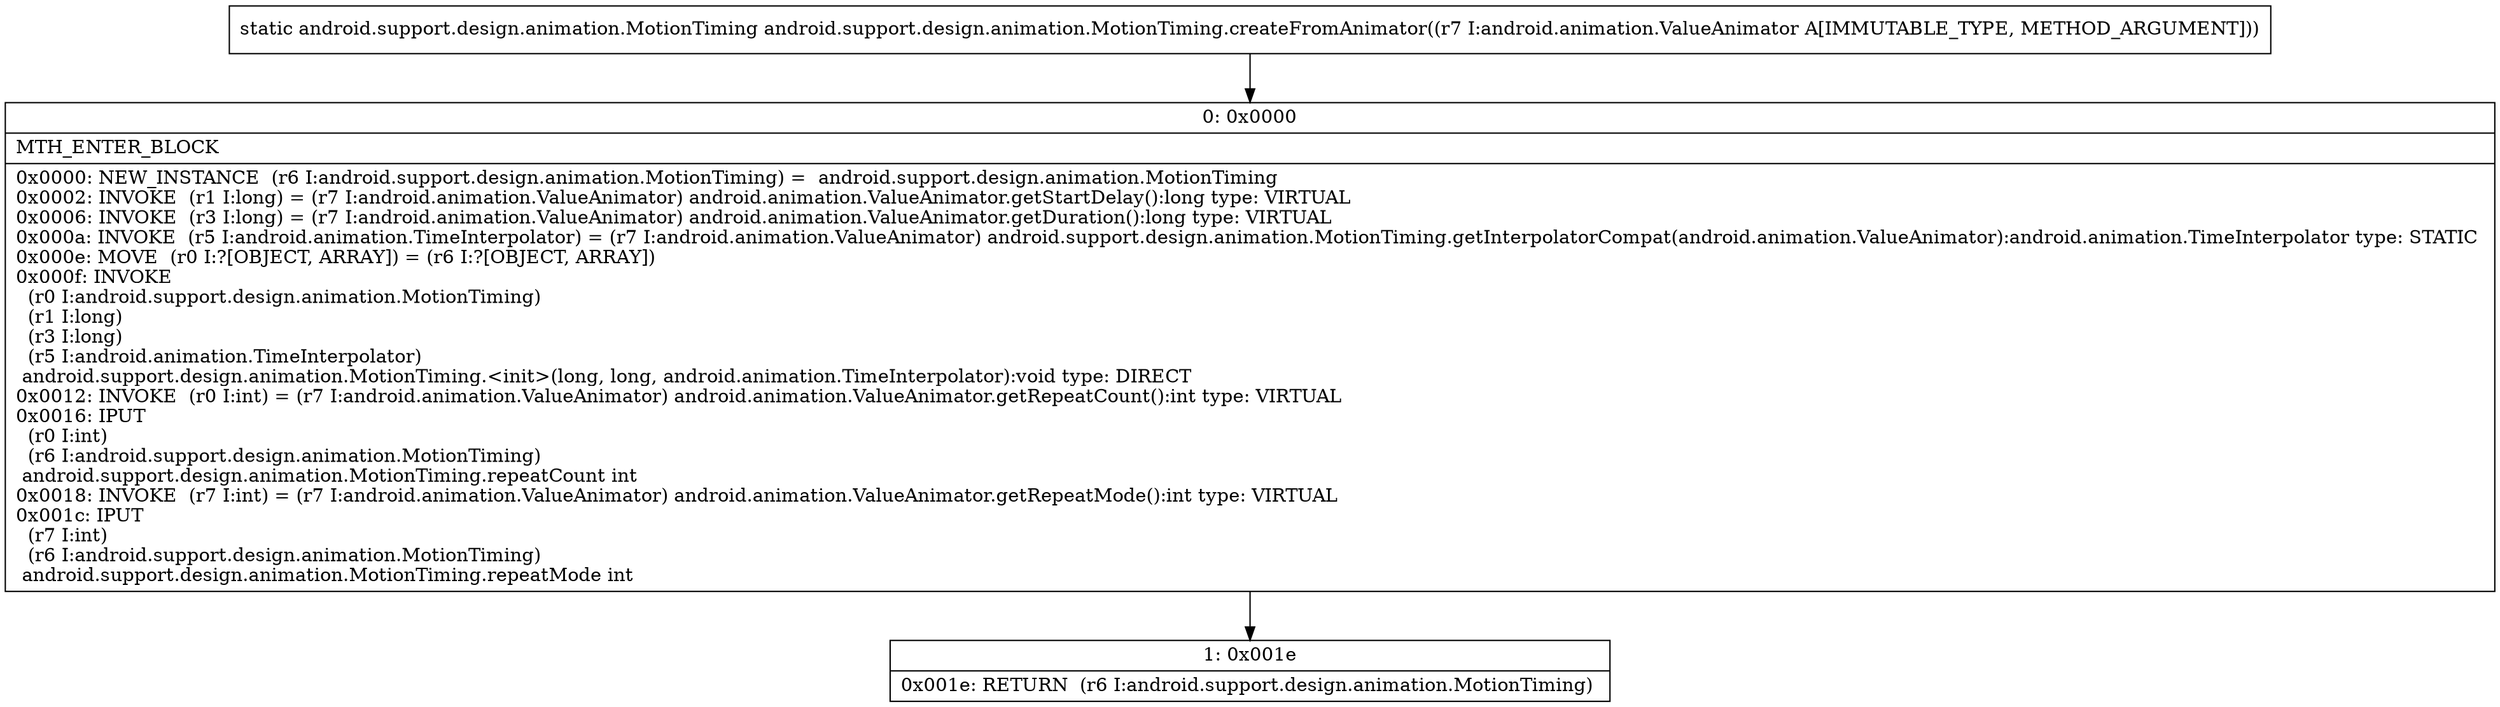 digraph "CFG forandroid.support.design.animation.MotionTiming.createFromAnimator(Landroid\/animation\/ValueAnimator;)Landroid\/support\/design\/animation\/MotionTiming;" {
Node_0 [shape=record,label="{0\:\ 0x0000|MTH_ENTER_BLOCK\l|0x0000: NEW_INSTANCE  (r6 I:android.support.design.animation.MotionTiming) =  android.support.design.animation.MotionTiming \l0x0002: INVOKE  (r1 I:long) = (r7 I:android.animation.ValueAnimator) android.animation.ValueAnimator.getStartDelay():long type: VIRTUAL \l0x0006: INVOKE  (r3 I:long) = (r7 I:android.animation.ValueAnimator) android.animation.ValueAnimator.getDuration():long type: VIRTUAL \l0x000a: INVOKE  (r5 I:android.animation.TimeInterpolator) = (r7 I:android.animation.ValueAnimator) android.support.design.animation.MotionTiming.getInterpolatorCompat(android.animation.ValueAnimator):android.animation.TimeInterpolator type: STATIC \l0x000e: MOVE  (r0 I:?[OBJECT, ARRAY]) = (r6 I:?[OBJECT, ARRAY]) \l0x000f: INVOKE  \l  (r0 I:android.support.design.animation.MotionTiming)\l  (r1 I:long)\l  (r3 I:long)\l  (r5 I:android.animation.TimeInterpolator)\l android.support.design.animation.MotionTiming.\<init\>(long, long, android.animation.TimeInterpolator):void type: DIRECT \l0x0012: INVOKE  (r0 I:int) = (r7 I:android.animation.ValueAnimator) android.animation.ValueAnimator.getRepeatCount():int type: VIRTUAL \l0x0016: IPUT  \l  (r0 I:int)\l  (r6 I:android.support.design.animation.MotionTiming)\l android.support.design.animation.MotionTiming.repeatCount int \l0x0018: INVOKE  (r7 I:int) = (r7 I:android.animation.ValueAnimator) android.animation.ValueAnimator.getRepeatMode():int type: VIRTUAL \l0x001c: IPUT  \l  (r7 I:int)\l  (r6 I:android.support.design.animation.MotionTiming)\l android.support.design.animation.MotionTiming.repeatMode int \l}"];
Node_1 [shape=record,label="{1\:\ 0x001e|0x001e: RETURN  (r6 I:android.support.design.animation.MotionTiming) \l}"];
MethodNode[shape=record,label="{static android.support.design.animation.MotionTiming android.support.design.animation.MotionTiming.createFromAnimator((r7 I:android.animation.ValueAnimator A[IMMUTABLE_TYPE, METHOD_ARGUMENT])) }"];
MethodNode -> Node_0;
Node_0 -> Node_1;
}

